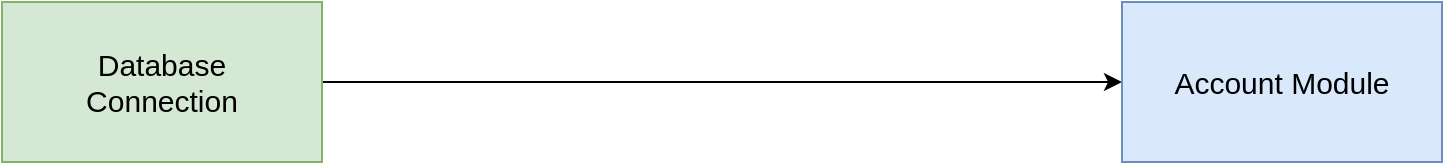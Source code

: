 <mxfile version="14.1.8" type="device"><diagram id="AAz0tT0sU9kUE9OVaSMm" name="Pagina-1"><mxGraphModel dx="946" dy="636" grid="1" gridSize="10" guides="1" tooltips="1" connect="1" arrows="1" fold="1" page="1" pageScale="1" pageWidth="1169" pageHeight="827" math="0" shadow="0"><root><mxCell id="0"/><mxCell id="1" parent="0"/><mxCell id="ZEPXGC6JQxVA9LkOI50V-5" style="edgeStyle=orthogonalEdgeStyle;rounded=0;orthogonalLoop=1;jettySize=auto;html=1;entryX=0;entryY=0.5;entryDx=0;entryDy=0;fontSize=15;" parent="1" source="ZEPXGC6JQxVA9LkOI50V-1" target="ZEPXGC6JQxVA9LkOI50V-3" edge="1"><mxGeometry relative="1" as="geometry"><mxPoint x="360" y="280" as="targetPoint"/></mxGeometry></mxCell><mxCell id="ZEPXGC6JQxVA9LkOI50V-1" value="Database&lt;br&gt;Connection" style="rounded=0;whiteSpace=wrap;html=1;fontSize=15;fillColor=#d5e8d4;strokeColor=#82b366;" parent="1" vertex="1"><mxGeometry x="80" y="240" width="160" height="80" as="geometry"/></mxCell><mxCell id="ZEPXGC6JQxVA9LkOI50V-3" value="Account Module" style="rounded=0;whiteSpace=wrap;html=1;fontSize=15;fillColor=#dae8fc;strokeColor=#6c8ebf;" parent="1" vertex="1"><mxGeometry x="640" y="240" width="160" height="80" as="geometry"/></mxCell></root></mxGraphModel></diagram></mxfile>
